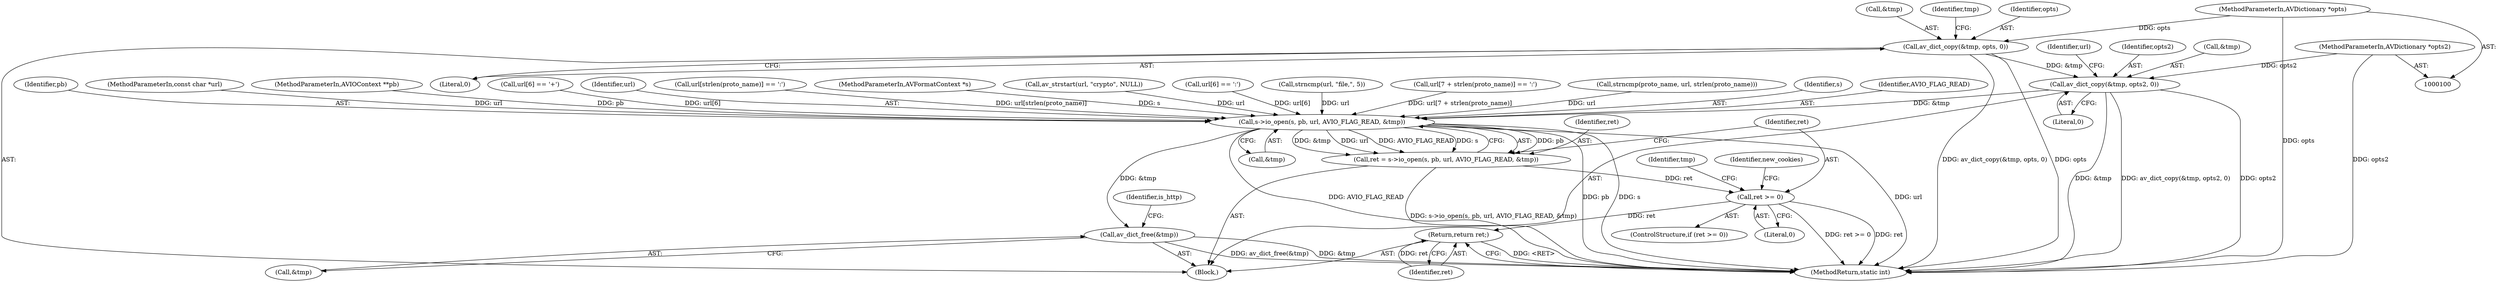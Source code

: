 digraph "0_FFmpeg_189ff4219644532bdfa7bab28dfedaee4d6d4021@API" {
"1000128" [label="(Call,av_dict_copy(&tmp, opts2, 0))"];
"1000123" [label="(Call,av_dict_copy(&tmp, opts, 0))"];
"1000104" [label="(MethodParameterIn,AVDictionary *opts)"];
"1000105" [label="(MethodParameterIn,AVDictionary *opts2)"];
"1000236" [label="(Call,s->io_open(s, pb, url, AVIO_FLAG_READ, &tmp))"];
"1000234" [label="(Call,ret = s->io_open(s, pb, url, AVIO_FLAG_READ, &tmp))"];
"1000244" [label="(Call,ret >= 0)"];
"1000300" [label="(Return,return ret;)"];
"1000288" [label="(Call,av_dict_free(&tmp))"];
"1000124" [label="(Call,&tmp)"];
"1000131" [label="(Identifier,opts2)"];
"1000101" [label="(MethodParameterIn,AVFormatContext *s)"];
"1000200" [label="(Call,av_strstart(url, \"crypto\", NULL))"];
"1000289" [label="(Call,&tmp)"];
"1000235" [label="(Identifier,ret)"];
"1000234" [label="(Call,ret = s->io_open(s, pb, url, AVIO_FLAG_READ, &tmp))"];
"1000146" [label="(Call,url[6] == ':')"];
"1000228" [label="(Call,strncmp(url, \"file,\", 5))"];
"1000105" [label="(MethodParameterIn,AVDictionary *opts2)"];
"1000213" [label="(Call,url[7 + strlen(proto_name)] == ':')"];
"1000186" [label="(Call,strncmp(proto_name, url, strlen(proto_name)))"];
"1000243" [label="(ControlStructure,if (ret >= 0))"];
"1000237" [label="(Identifier,s)"];
"1000290" [label="(Identifier,tmp)"];
"1000129" [label="(Call,&tmp)"];
"1000240" [label="(Identifier,AVIO_FLAG_READ)"];
"1000238" [label="(Identifier,pb)"];
"1000104" [label="(MethodParameterIn,AVDictionary *opts)"];
"1000246" [label="(Literal,0)"];
"1000127" [label="(Literal,0)"];
"1000302" [label="(MethodReturn,static int)"];
"1000130" [label="(Identifier,tmp)"];
"1000241" [label="(Call,&tmp)"];
"1000103" [label="(MethodParameterIn,const char *url)"];
"1000245" [label="(Identifier,ret)"];
"1000288" [label="(Call,av_dict_free(&tmp))"];
"1000236" [label="(Call,s->io_open(s, pb, url, AVIO_FLAG_READ, &tmp))"];
"1000102" [label="(MethodParameterIn,AVIOContext **pb)"];
"1000250" [label="(Identifier,new_cookies)"];
"1000141" [label="(Call,url[6] == '+')"];
"1000300" [label="(Return,return ret;)"];
"1000292" [label="(Identifier,is_http)"];
"1000239" [label="(Identifier,url)"];
"1000107" [label="(Block,)"];
"1000135" [label="(Identifier,url)"];
"1000244" [label="(Call,ret >= 0)"];
"1000301" [label="(Identifier,ret)"];
"1000191" [label="(Call,url[strlen(proto_name)] == ':')"];
"1000123" [label="(Call,av_dict_copy(&tmp, opts, 0))"];
"1000126" [label="(Identifier,opts)"];
"1000132" [label="(Literal,0)"];
"1000128" [label="(Call,av_dict_copy(&tmp, opts2, 0))"];
"1000128" -> "1000107"  [label="AST: "];
"1000128" -> "1000132"  [label="CFG: "];
"1000129" -> "1000128"  [label="AST: "];
"1000131" -> "1000128"  [label="AST: "];
"1000132" -> "1000128"  [label="AST: "];
"1000135" -> "1000128"  [label="CFG: "];
"1000128" -> "1000302"  [label="DDG: &tmp"];
"1000128" -> "1000302"  [label="DDG: av_dict_copy(&tmp, opts2, 0)"];
"1000128" -> "1000302"  [label="DDG: opts2"];
"1000123" -> "1000128"  [label="DDG: &tmp"];
"1000105" -> "1000128"  [label="DDG: opts2"];
"1000128" -> "1000236"  [label="DDG: &tmp"];
"1000123" -> "1000107"  [label="AST: "];
"1000123" -> "1000127"  [label="CFG: "];
"1000124" -> "1000123"  [label="AST: "];
"1000126" -> "1000123"  [label="AST: "];
"1000127" -> "1000123"  [label="AST: "];
"1000130" -> "1000123"  [label="CFG: "];
"1000123" -> "1000302"  [label="DDG: opts"];
"1000123" -> "1000302"  [label="DDG: av_dict_copy(&tmp, opts, 0)"];
"1000104" -> "1000123"  [label="DDG: opts"];
"1000104" -> "1000100"  [label="AST: "];
"1000104" -> "1000302"  [label="DDG: opts"];
"1000105" -> "1000100"  [label="AST: "];
"1000105" -> "1000302"  [label="DDG: opts2"];
"1000236" -> "1000234"  [label="AST: "];
"1000236" -> "1000241"  [label="CFG: "];
"1000237" -> "1000236"  [label="AST: "];
"1000238" -> "1000236"  [label="AST: "];
"1000239" -> "1000236"  [label="AST: "];
"1000240" -> "1000236"  [label="AST: "];
"1000241" -> "1000236"  [label="AST: "];
"1000234" -> "1000236"  [label="CFG: "];
"1000236" -> "1000302"  [label="DDG: s"];
"1000236" -> "1000302"  [label="DDG: url"];
"1000236" -> "1000302"  [label="DDG: AVIO_FLAG_READ"];
"1000236" -> "1000302"  [label="DDG: pb"];
"1000236" -> "1000234"  [label="DDG: pb"];
"1000236" -> "1000234"  [label="DDG: &tmp"];
"1000236" -> "1000234"  [label="DDG: url"];
"1000236" -> "1000234"  [label="DDG: AVIO_FLAG_READ"];
"1000236" -> "1000234"  [label="DDG: s"];
"1000101" -> "1000236"  [label="DDG: s"];
"1000102" -> "1000236"  [label="DDG: pb"];
"1000186" -> "1000236"  [label="DDG: url"];
"1000141" -> "1000236"  [label="DDG: url[6]"];
"1000200" -> "1000236"  [label="DDG: url"];
"1000213" -> "1000236"  [label="DDG: url[7 + strlen(proto_name)]"];
"1000228" -> "1000236"  [label="DDG: url"];
"1000146" -> "1000236"  [label="DDG: url[6]"];
"1000191" -> "1000236"  [label="DDG: url[strlen(proto_name)]"];
"1000103" -> "1000236"  [label="DDG: url"];
"1000236" -> "1000288"  [label="DDG: &tmp"];
"1000234" -> "1000107"  [label="AST: "];
"1000235" -> "1000234"  [label="AST: "];
"1000245" -> "1000234"  [label="CFG: "];
"1000234" -> "1000302"  [label="DDG: s->io_open(s, pb, url, AVIO_FLAG_READ, &tmp)"];
"1000234" -> "1000244"  [label="DDG: ret"];
"1000244" -> "1000243"  [label="AST: "];
"1000244" -> "1000246"  [label="CFG: "];
"1000245" -> "1000244"  [label="AST: "];
"1000246" -> "1000244"  [label="AST: "];
"1000250" -> "1000244"  [label="CFG: "];
"1000290" -> "1000244"  [label="CFG: "];
"1000244" -> "1000302"  [label="DDG: ret >= 0"];
"1000244" -> "1000302"  [label="DDG: ret"];
"1000244" -> "1000300"  [label="DDG: ret"];
"1000300" -> "1000107"  [label="AST: "];
"1000300" -> "1000301"  [label="CFG: "];
"1000301" -> "1000300"  [label="AST: "];
"1000302" -> "1000300"  [label="CFG: "];
"1000300" -> "1000302"  [label="DDG: <RET>"];
"1000301" -> "1000300"  [label="DDG: ret"];
"1000288" -> "1000107"  [label="AST: "];
"1000288" -> "1000289"  [label="CFG: "];
"1000289" -> "1000288"  [label="AST: "];
"1000292" -> "1000288"  [label="CFG: "];
"1000288" -> "1000302"  [label="DDG: &tmp"];
"1000288" -> "1000302"  [label="DDG: av_dict_free(&tmp)"];
}

